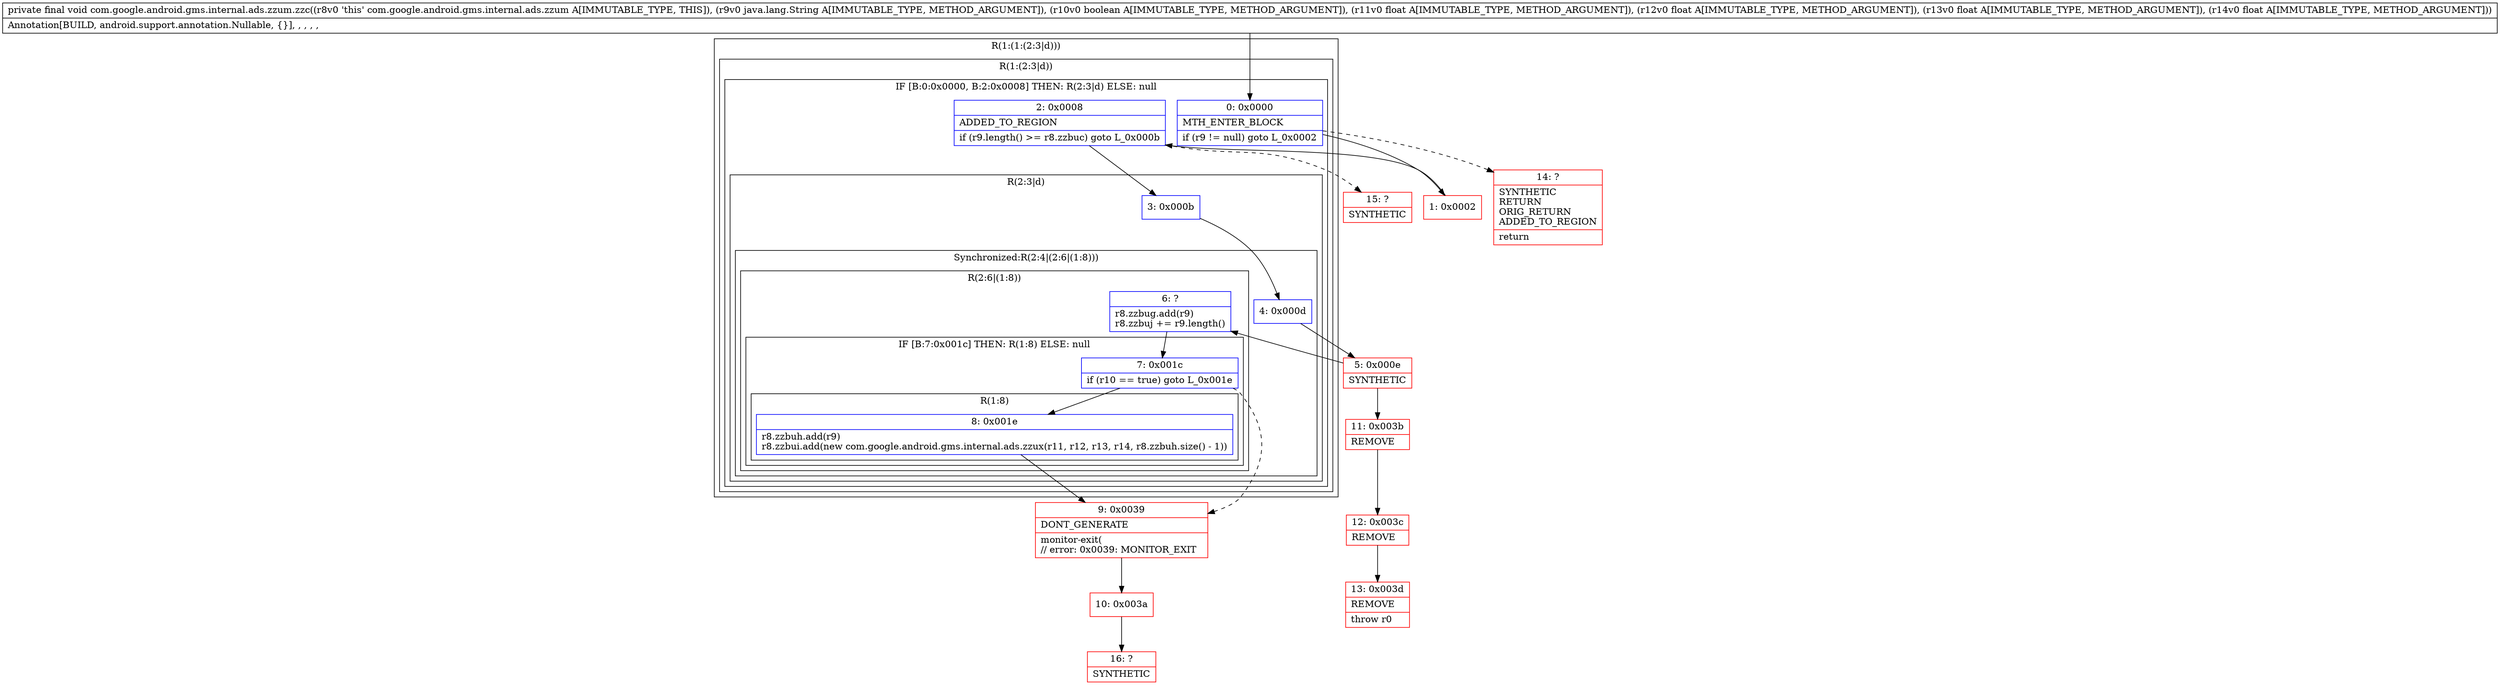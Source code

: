 digraph "CFG forcom.google.android.gms.internal.ads.zzum.zzc(Ljava\/lang\/String;ZFFFF)V" {
subgraph cluster_Region_342532479 {
label = "R(1:(1:(2:3|d)))";
node [shape=record,color=blue];
subgraph cluster_Region_548871887 {
label = "R(1:(2:3|d))";
node [shape=record,color=blue];
subgraph cluster_IfRegion_1529081729 {
label = "IF [B:0:0x0000, B:2:0x0008] THEN: R(2:3|d) ELSE: null";
node [shape=record,color=blue];
Node_0 [shape=record,label="{0\:\ 0x0000|MTH_ENTER_BLOCK\l|if (r9 != null) goto L_0x0002\l}"];
Node_2 [shape=record,label="{2\:\ 0x0008|ADDED_TO_REGION\l|if (r9.length() \>= r8.zzbuc) goto L_0x000b\l}"];
subgraph cluster_Region_504474267 {
label = "R(2:3|d)";
node [shape=record,color=blue];
Node_3 [shape=record,label="{3\:\ 0x000b}"];
subgraph cluster_SynchronizedRegion_1597084031 {
label = "Synchronized:R(2:4|(2:6|(1:8)))";
node [shape=record,color=blue];
Node_4 [shape=record,label="{4\:\ 0x000d}"];
subgraph cluster_Region_1206435120 {
label = "R(2:6|(1:8))";
node [shape=record,color=blue];
Node_6 [shape=record,label="{6\:\ ?|r8.zzbug.add(r9)\lr8.zzbuj += r9.length()\l}"];
subgraph cluster_IfRegion_66264491 {
label = "IF [B:7:0x001c] THEN: R(1:8) ELSE: null";
node [shape=record,color=blue];
Node_7 [shape=record,label="{7\:\ 0x001c|if (r10 == true) goto L_0x001e\l}"];
subgraph cluster_Region_270875196 {
label = "R(1:8)";
node [shape=record,color=blue];
Node_8 [shape=record,label="{8\:\ 0x001e|r8.zzbuh.add(r9)\lr8.zzbui.add(new com.google.android.gms.internal.ads.zzux(r11, r12, r13, r14, r8.zzbuh.size() \- 1))\l}"];
}
}
}
}
}
}
}
}
Node_1 [shape=record,color=red,label="{1\:\ 0x0002}"];
Node_5 [shape=record,color=red,label="{5\:\ 0x000e|SYNTHETIC\l}"];
Node_9 [shape=record,color=red,label="{9\:\ 0x0039|DONT_GENERATE\l|monitor\-exit(\l\/\/ error: 0x0039: MONITOR_EXIT  \l}"];
Node_10 [shape=record,color=red,label="{10\:\ 0x003a}"];
Node_11 [shape=record,color=red,label="{11\:\ 0x003b|REMOVE\l}"];
Node_12 [shape=record,color=red,label="{12\:\ 0x003c|REMOVE\l}"];
Node_13 [shape=record,color=red,label="{13\:\ 0x003d|REMOVE\l|throw r0\l}"];
Node_14 [shape=record,color=red,label="{14\:\ ?|SYNTHETIC\lRETURN\lORIG_RETURN\lADDED_TO_REGION\l|return\l}"];
Node_15 [shape=record,color=red,label="{15\:\ ?|SYNTHETIC\l}"];
Node_16 [shape=record,color=red,label="{16\:\ ?|SYNTHETIC\l}"];
MethodNode[shape=record,label="{private final void com.google.android.gms.internal.ads.zzum.zzc((r8v0 'this' com.google.android.gms.internal.ads.zzum A[IMMUTABLE_TYPE, THIS]), (r9v0 java.lang.String A[IMMUTABLE_TYPE, METHOD_ARGUMENT]), (r10v0 boolean A[IMMUTABLE_TYPE, METHOD_ARGUMENT]), (r11v0 float A[IMMUTABLE_TYPE, METHOD_ARGUMENT]), (r12v0 float A[IMMUTABLE_TYPE, METHOD_ARGUMENT]), (r13v0 float A[IMMUTABLE_TYPE, METHOD_ARGUMENT]), (r14v0 float A[IMMUTABLE_TYPE, METHOD_ARGUMENT]))  | Annotation[BUILD, android.support.annotation.Nullable, \{\}], , , , , \l}"];
MethodNode -> Node_0;
Node_0 -> Node_1;
Node_0 -> Node_14[style=dashed];
Node_2 -> Node_3;
Node_2 -> Node_15[style=dashed];
Node_3 -> Node_4;
Node_4 -> Node_5;
Node_6 -> Node_7;
Node_7 -> Node_8;
Node_7 -> Node_9[style=dashed];
Node_8 -> Node_9;
Node_1 -> Node_2;
Node_5 -> Node_6;
Node_5 -> Node_11;
Node_9 -> Node_10;
Node_10 -> Node_16;
Node_11 -> Node_12;
Node_12 -> Node_13;
}

